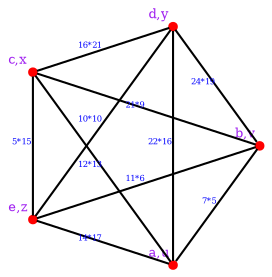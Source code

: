 graph QAP {
	layout=circo;
	graph [ dpi = 300 ];
	rankdir=BT;
	node[shape=point, color=red, fontsize=6, fontcolor=purple];
	edge[fontsize=4, fontcolor=blue];

	au [xlabel="a,u"];
	bv [xlabel="b,v"];
	cx [xlabel="c,x"];
	dy [xlabel="d,y"];
	ez [xlabel="e,z"];

	au -- bv[label="7*5"];
	au -- cx[label="12*13"];
	au -- dy[label="22*16"];
	au -- ez[label="14*17"];
	bv -- cx[label="21*9"];
	bv -- dy[label="24*19"];
	bv -- ez[label="11*6"];
	cx -- dy[label="16*21"];
	cx -- ez[label="5*15"];
	dy -- ez[label="10*10"];
}
